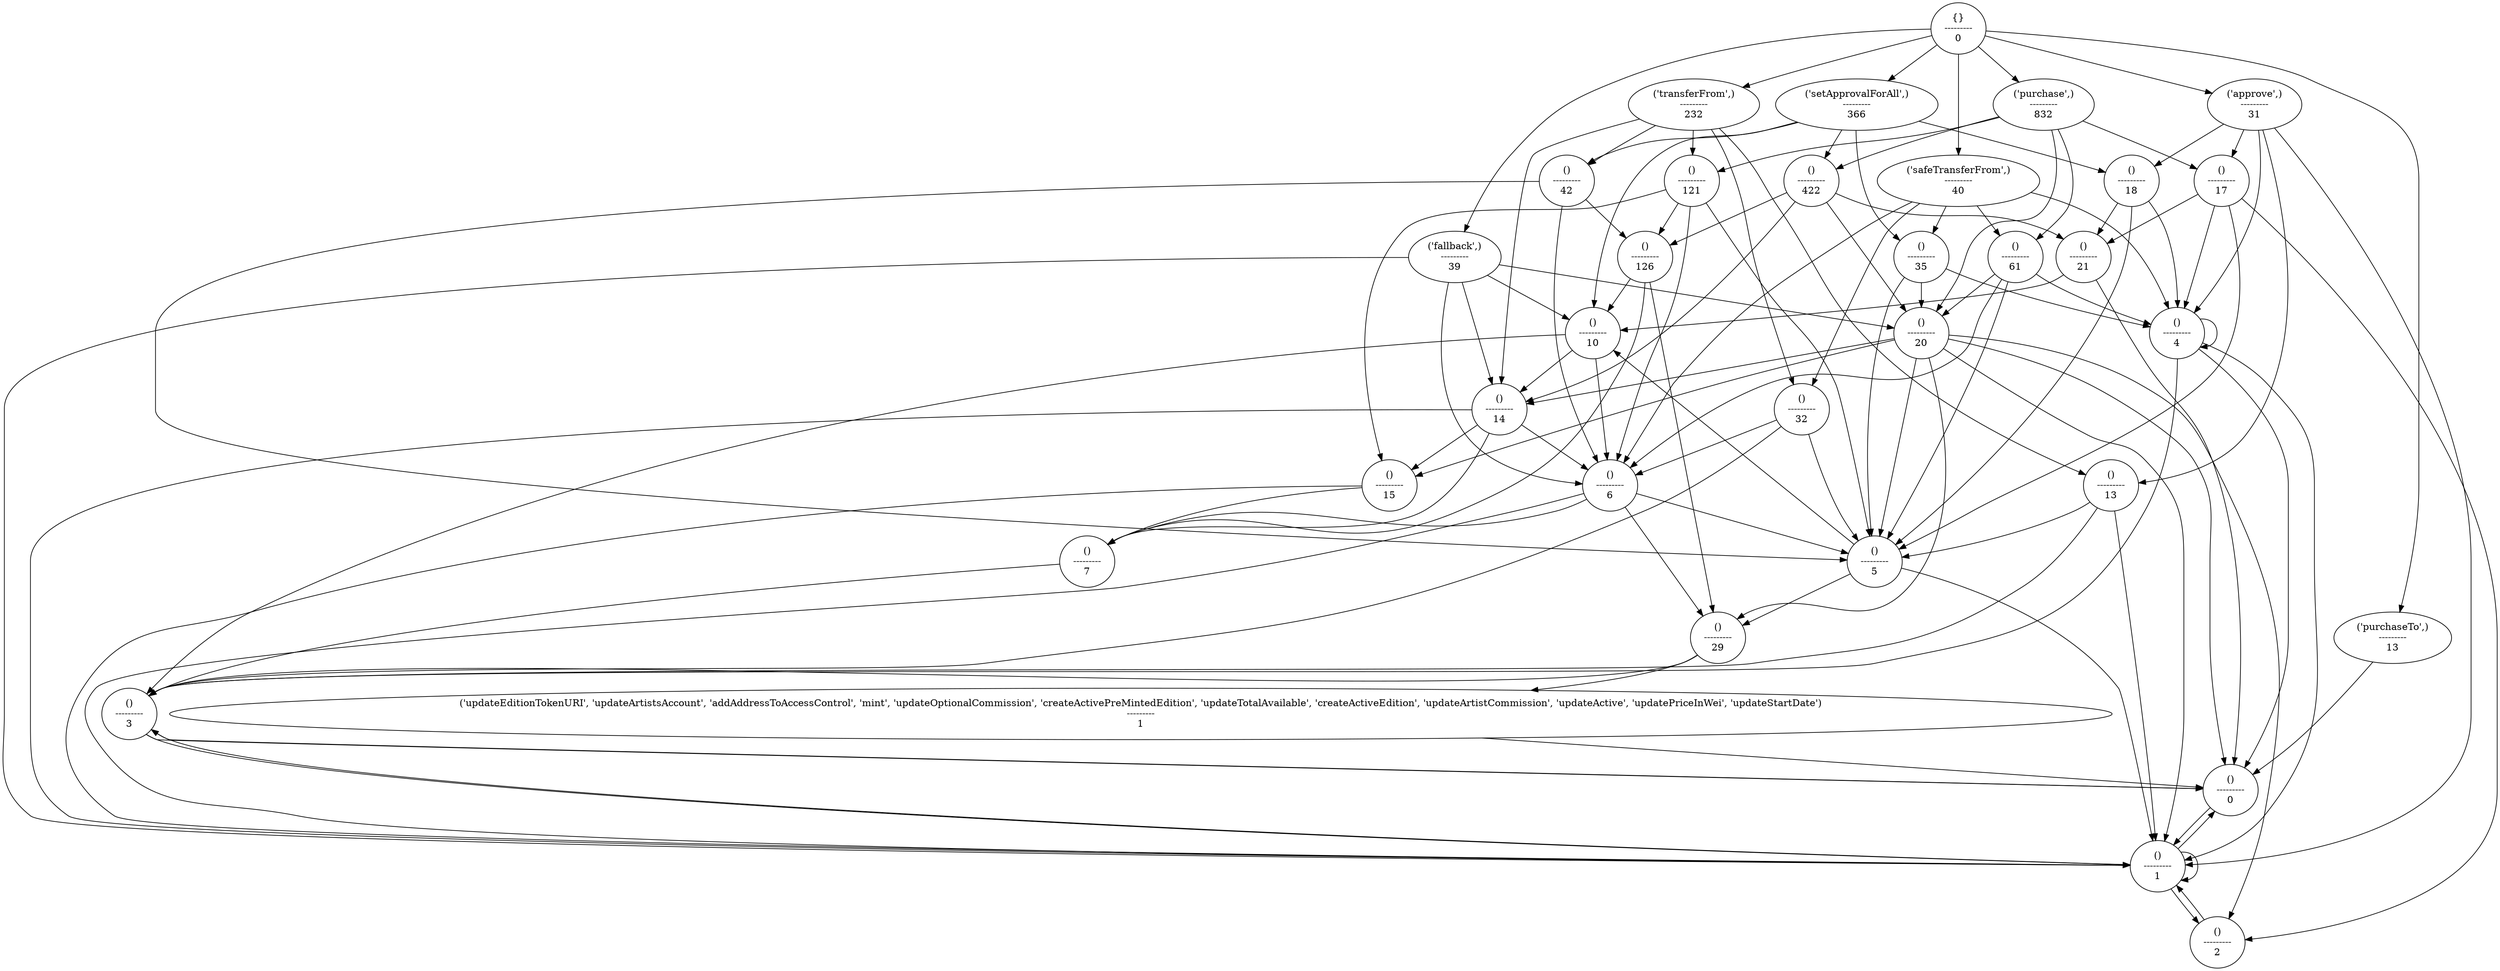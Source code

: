 strict digraph  {
"{}\n---------\n0";
"('purchase',)\n---------\n832";
"()\n---------\n422";
"()\n---------\n126";
"()\n---------\n29";
"()\n---------\n3";
"()\n---------\n0";
"()\n---------\n3";
"('updateEditionTokenURI', 'updateArtistsAccount', 'addAddressToAccessControl', 'mint', 'updateOptionalCommission', 'createActivePreMintedEdition', 'updateTotalAvailable', 'createActiveEdition', 'updateArtistCommission', 'updateActive', 'updatePriceInWei', 'updateStartDate')\n---------\n1";
"()\n---------\n10";
"()\n---------\n7";
"()\n---------\n20";
"()\n---------\n1";
"()\n---------\n1";
"()\n---------\n0";
"()\n---------\n21";
"()\n---------\n14";
"()\n---------\n121";
"()\n---------\n6";
"()\n---------\n1";
"()\n---------\n1";
"()\n---------\n15";
"()\n---------\n5";
"()\n---------\n61";
"()\n---------\n5";
"()\n---------\n1";
"()\n---------\n4";
"()\n---------\n20";
"()\n---------\n2";
"()\n---------\n17";
"('setApprovalForAll',)\n---------\n366";
"()\n---------\n42";
"()\n---------\n5";
"()\n---------\n1";
"()\n---------\n5";
"()\n---------\n6";
"()\n---------\n35";
"()\n---------\n4";
"()\n---------\n18";
"()\n---------\n10";
"('transferFrom',)\n---------\n232";
"()\n---------\n32";
"()\n---------\n3";
"()\n---------\n14";
"()\n---------\n1";
"()\n---------\n13";
"('safeTransferFrom',)\n---------\n40";
"()\n---------\n6";
"()\n---------\n4";
"('fallback',)\n---------\n39";
"()\n---------\n1";
"('approve',)\n---------\n31";
"('purchaseTo',)\n---------\n13";
"{}\n---------\n0" -> "('purchase',)\n---------\n832";
"{}\n---------\n0" -> "('setApprovalForAll',)\n---------\n366";
"{}\n---------\n0" -> "('transferFrom',)\n---------\n232";
"{}\n---------\n0" -> "('safeTransferFrom',)\n---------\n40";
"{}\n---------\n0" -> "('fallback',)\n---------\n39";
"{}\n---------\n0" -> "('approve',)\n---------\n31";
"{}\n---------\n0" -> "('purchaseTo',)\n---------\n13";
"('purchase',)\n---------\n832" -> "()\n---------\n422";
"('purchase',)\n---------\n832" -> "()\n---------\n121";
"('purchase',)\n---------\n832" -> "()\n---------\n61";
"('purchase',)\n---------\n832" -> "()\n---------\n20";
"('purchase',)\n---------\n832" -> "()\n---------\n17";
"()\n---------\n422" -> "()\n---------\n126";
"()\n---------\n422" -> "()\n---------\n20";
"()\n---------\n422" -> "()\n---------\n21";
"()\n---------\n422" -> "()\n---------\n14";
"()\n---------\n126" -> "()\n---------\n29";
"()\n---------\n126" -> "()\n---------\n10";
"()\n---------\n126" -> "()\n---------\n7";
"()\n---------\n29" -> "()\n---------\n3";
"()\n---------\n29" -> "()\n---------\n3";
"()\n---------\n29" -> "('updateEditionTokenURI', 'updateArtistsAccount', 'addAddressToAccessControl', 'mint', 'updateOptionalCommission', 'createActivePreMintedEdition', 'updateTotalAvailable', 'createActiveEdition', 'updateArtistCommission', 'updateActive', 'updatePriceInWei', 'updateStartDate')\n---------\n1";
"()\n---------\n3" -> "()\n---------\n0";
"()\n---------\n3" -> "()\n---------\n0";
"('updateEditionTokenURI', 'updateArtistsAccount', 'addAddressToAccessControl', 'mint', 'updateOptionalCommission', 'createActivePreMintedEdition', 'updateTotalAvailable', 'createActiveEdition', 'updateArtistCommission', 'updateActive', 'updatePriceInWei', 'updateStartDate')\n---------\n1" -> "()\n---------\n0";
"()\n---------\n10" -> "()\n---------\n3";
"()\n---------\n7" -> "()\n---------\n3";
"()\n---------\n20" -> "()\n---------\n29";
"()\n---------\n20" -> "()\n---------\n1";
"()\n---------\n20" -> "()\n---------\n0";
"()\n---------\n1" -> "()\n---------\n3";
"()\n---------\n1" -> "()\n---------\n1";
"()\n---------\n1" -> "()\n---------\n0";
"()\n---------\n0" -> "()\n---------\n3";
"()\n---------\n0" -> "()\n---------\n1";
"()\n---------\n21" -> "()\n---------\n10";
"()\n---------\n21" -> "()\n---------\n0";
"()\n---------\n14" -> "()\n---------\n7";
"()\n---------\n14" -> "()\n---------\n1";
"()\n---------\n121" -> "()\n---------\n126";
"()\n---------\n121" -> "()\n---------\n6";
"()\n---------\n121" -> "()\n---------\n15";
"()\n---------\n121" -> "()\n---------\n5";
"()\n---------\n6" -> "()\n---------\n29";
"()\n---------\n6" -> "()\n---------\n1";
"()\n---------\n6" -> "()\n---------\n1";
"()\n---------\n1" -> "()\n---------\n3";
"()\n---------\n1" -> "()\n---------\n3";
"()\n---------\n15" -> "()\n---------\n7";
"()\n---------\n15" -> "()\n---------\n1";
"()\n---------\n5" -> "()\n---------\n10";
"()\n---------\n5" -> "()\n---------\n1";
"()\n---------\n61" -> "()\n---------\n20";
"()\n---------\n61" -> "()\n---------\n6";
"()\n---------\n61" -> "()\n---------\n5";
"()\n---------\n61" -> "()\n---------\n4";
"()\n---------\n5" -> "()\n---------\n1";
"()\n---------\n5" -> "()\n---------\n1";
"()\n---------\n5" -> "()\n---------\n1";
"()\n---------\n1" -> "()\n---------\n1";
"()\n---------\n4" -> "()\n---------\n1";
"()\n---------\n4" -> "()\n---------\n0";
"()\n---------\n4" -> "()\n---------\n1";
"()\n---------\n20" -> "()\n---------\n15";
"()\n---------\n20" -> "()\n---------\n14";
"()\n---------\n20" -> "()\n---------\n5";
"()\n---------\n20" -> "()\n---------\n2";
"()\n---------\n2" -> "()\n---------\n1";
"()\n---------\n17" -> "()\n---------\n21";
"()\n---------\n17" -> "()\n---------\n5";
"()\n---------\n17" -> "()\n---------\n4";
"()\n---------\n17" -> "()\n---------\n2";
"('setApprovalForAll',)\n---------\n366" -> "()\n---------\n422";
"('setApprovalForAll',)\n---------\n366" -> "()\n---------\n42";
"('setApprovalForAll',)\n---------\n366" -> "()\n---------\n35";
"('setApprovalForAll',)\n---------\n366" -> "()\n---------\n18";
"('setApprovalForAll',)\n---------\n366" -> "()\n---------\n10";
"()\n---------\n42" -> "()\n---------\n126";
"()\n---------\n42" -> "()\n---------\n5";
"()\n---------\n42" -> "()\n---------\n5";
"()\n---------\n42" -> "()\n---------\n6";
"()\n---------\n5" -> "()\n---------\n29";
"()\n---------\n5" -> "()\n---------\n1";
"()\n---------\n1" -> "()\n---------\n3";
"()\n---------\n5" -> "()\n---------\n10";
"()\n---------\n5" -> "()\n---------\n1";
"()\n---------\n6" -> "()\n---------\n7";
"()\n---------\n35" -> "()\n---------\n20";
"()\n---------\n35" -> "()\n---------\n5";
"()\n---------\n35" -> "()\n---------\n4";
"()\n---------\n4" -> "()\n---------\n0";
"()\n---------\n4" -> "()\n---------\n1";
"()\n---------\n18" -> "()\n---------\n21";
"()\n---------\n18" -> "()\n---------\n5";
"()\n---------\n18" -> "()\n---------\n4";
"()\n---------\n10" -> "()\n---------\n14";
"()\n---------\n10" -> "()\n---------\n6";
"('transferFrom',)\n---------\n232" -> "()\n---------\n121";
"('transferFrom',)\n---------\n232" -> "()\n---------\n42";
"('transferFrom',)\n---------\n232" -> "()\n---------\n32";
"('transferFrom',)\n---------\n232" -> "()\n---------\n14";
"('transferFrom',)\n---------\n232" -> "()\n---------\n13";
"()\n---------\n32" -> "()\n---------\n6";
"()\n---------\n32" -> "()\n---------\n5";
"()\n---------\n32" -> "()\n---------\n3";
"()\n---------\n3" -> "()\n---------\n1";
"()\n---------\n3" -> "()\n---------\n1";
"()\n---------\n14" -> "()\n---------\n15";
"()\n---------\n14" -> "()\n---------\n6";
"()\n---------\n14" -> "()\n---------\n1";
"()\n---------\n1" -> "()\n---------\n0";
"()\n---------\n13" -> "()\n---------\n5";
"()\n---------\n13" -> "()\n---------\n5";
"()\n---------\n13" -> "()\n---------\n3";
"()\n---------\n13" -> "()\n---------\n1";
"('safeTransferFrom',)\n---------\n40" -> "()\n---------\n61";
"('safeTransferFrom',)\n---------\n40" -> "()\n---------\n35";
"('safeTransferFrom',)\n---------\n40" -> "()\n---------\n32";
"('safeTransferFrom',)\n---------\n40" -> "()\n---------\n6";
"('safeTransferFrom',)\n---------\n40" -> "()\n---------\n4";
"()\n---------\n6" -> "()\n---------\n5";
"()\n---------\n4" -> "()\n---------\n4";
"()\n---------\n4" -> "()\n---------\n3";
"()\n---------\n4" -> "()\n---------\n4";
"('fallback',)\n---------\n39" -> "()\n---------\n20";
"('fallback',)\n---------\n39" -> "()\n---------\n14";
"('fallback',)\n---------\n39" -> "()\n---------\n10";
"('fallback',)\n---------\n39" -> "()\n---------\n6";
"('fallback',)\n---------\n39" -> "()\n---------\n1";
"()\n---------\n1" -> "()\n---------\n2";
"()\n---------\n1" -> "()\n---------\n1";
"('approve',)\n---------\n31" -> "()\n---------\n17";
"('approve',)\n---------\n31" -> "()\n---------\n18";
"('approve',)\n---------\n31" -> "()\n---------\n13";
"('approve',)\n---------\n31" -> "()\n---------\n4";
"('approve',)\n---------\n31" -> "()\n---------\n1";
"('purchaseTo',)\n---------\n13" -> "()\n---------\n0";
}
